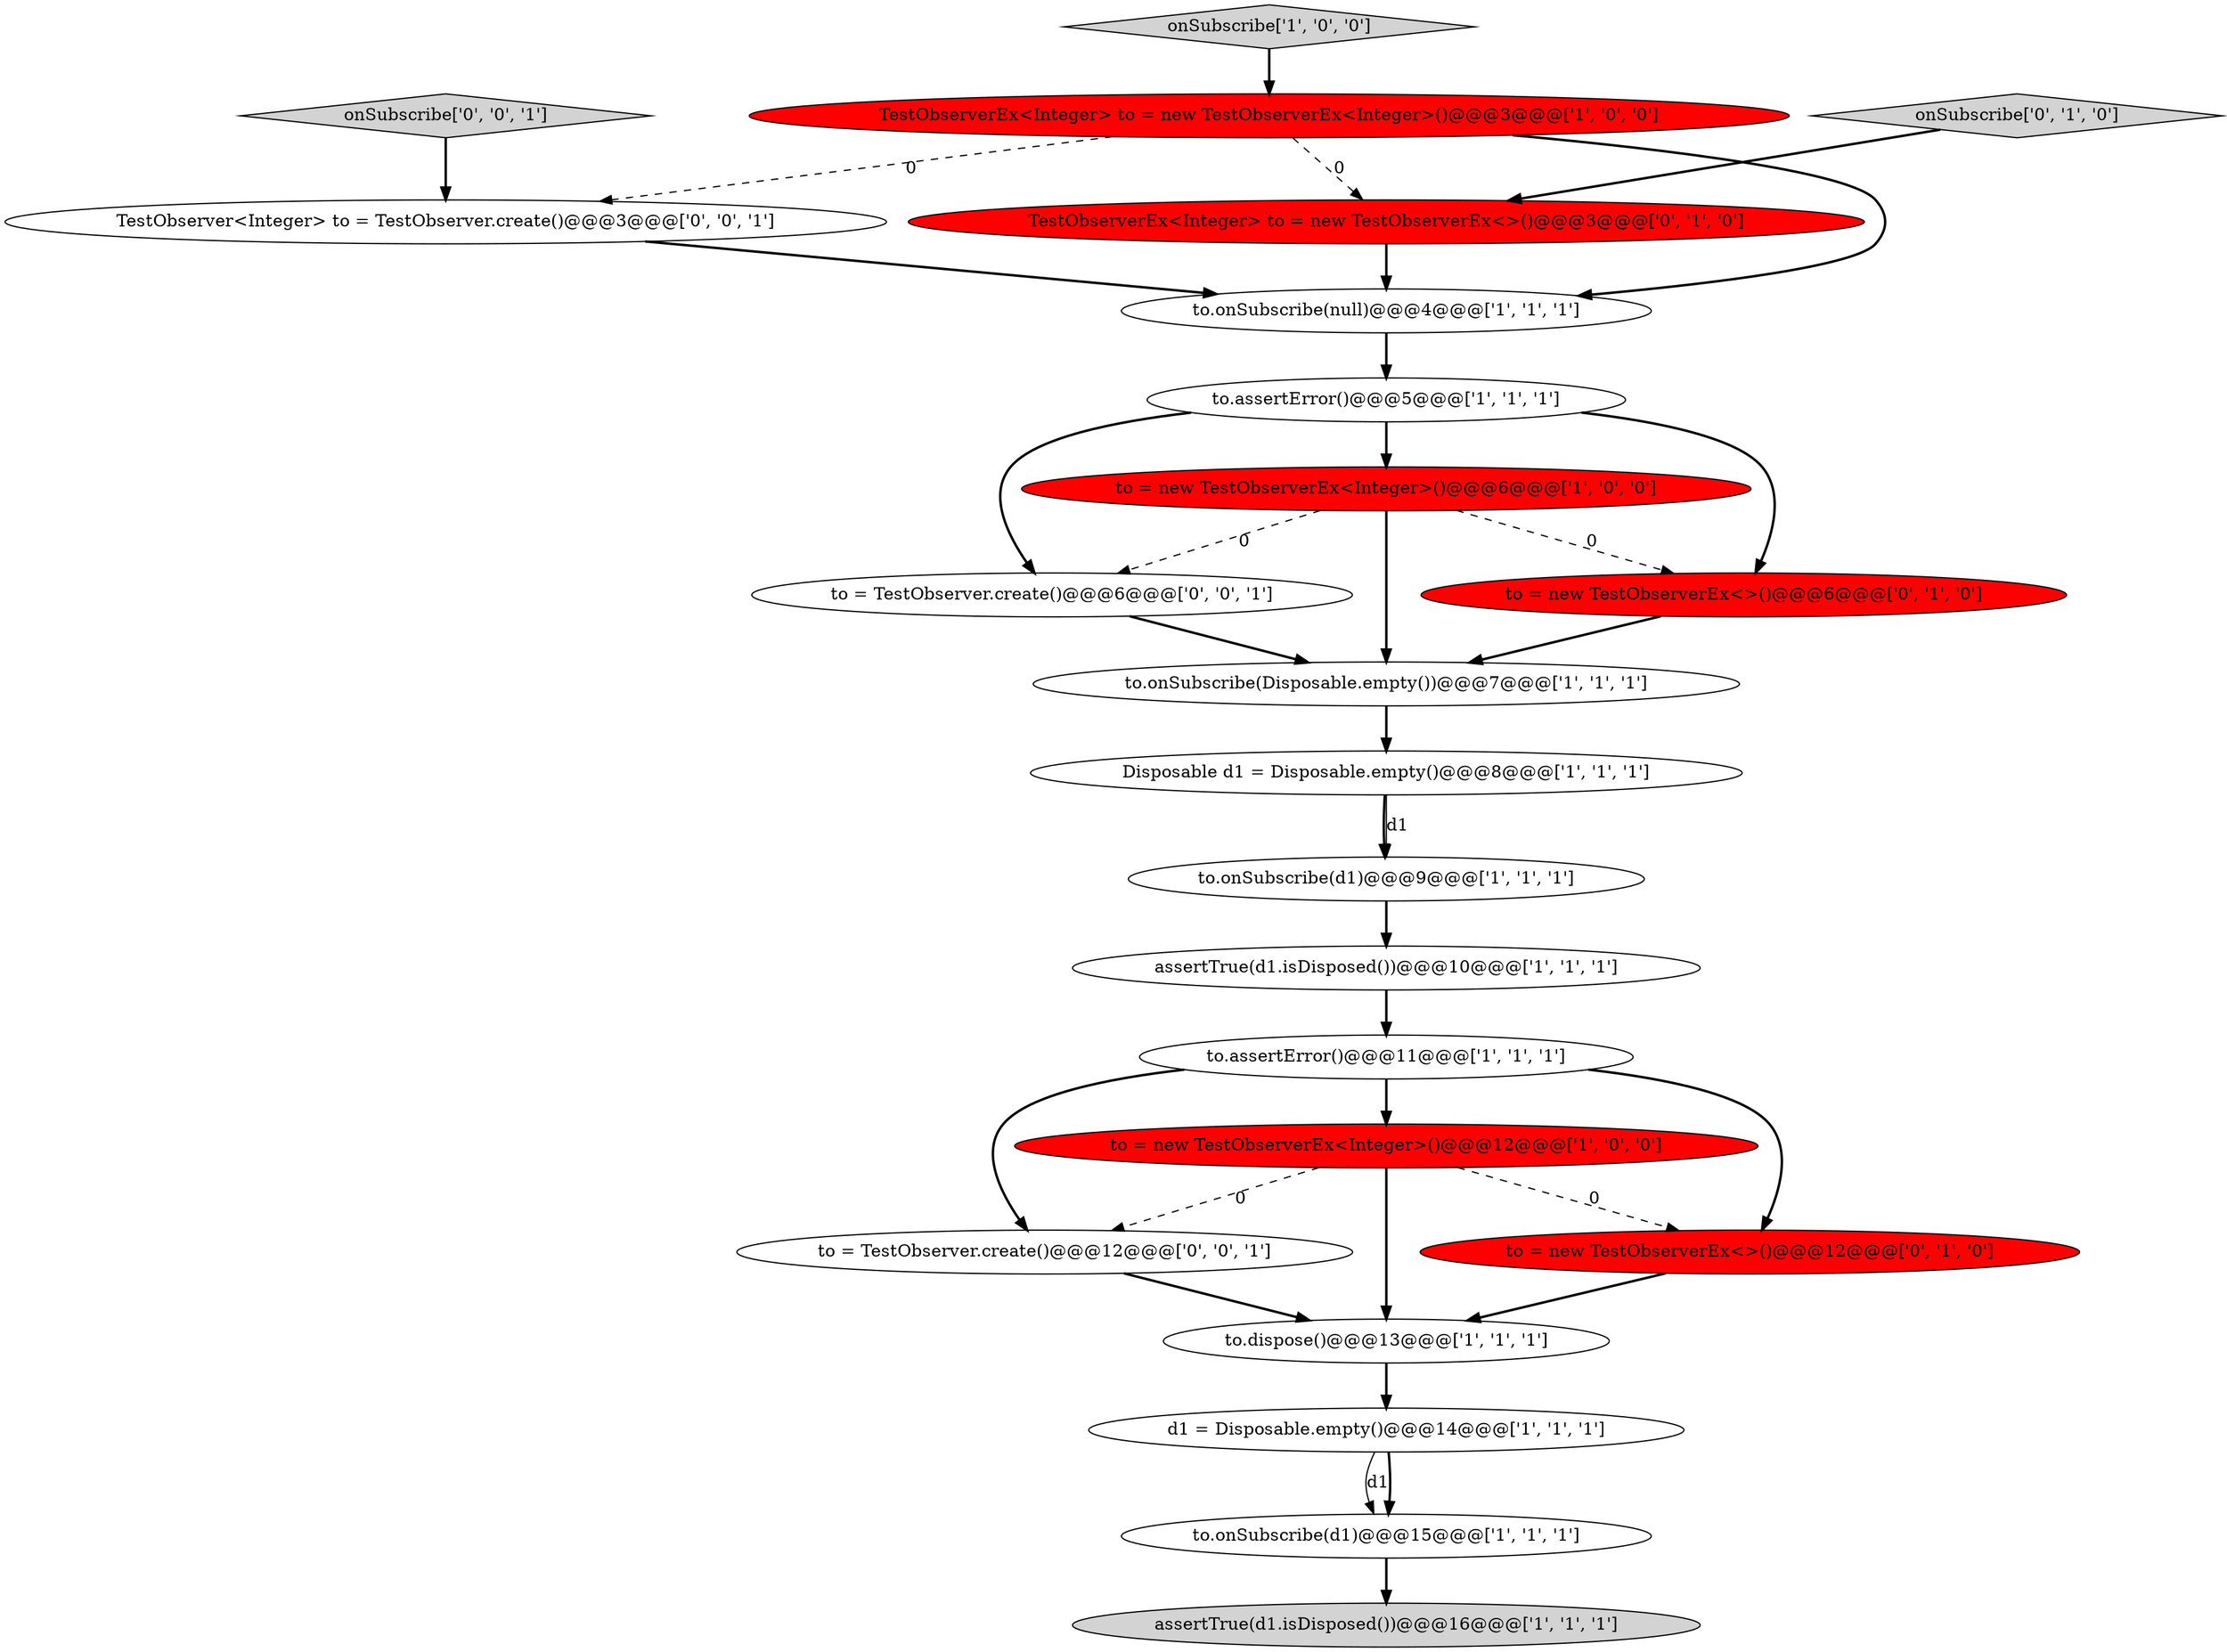 digraph {
10 [style = filled, label = "to.assertError()@@@5@@@['1', '1', '1']", fillcolor = white, shape = ellipse image = "AAA0AAABBB1BBB"];
12 [style = filled, label = "to.dispose()@@@13@@@['1', '1', '1']", fillcolor = white, shape = ellipse image = "AAA0AAABBB1BBB"];
6 [style = filled, label = "d1 = Disposable.empty()@@@14@@@['1', '1', '1']", fillcolor = white, shape = ellipse image = "AAA0AAABBB1BBB"];
1 [style = filled, label = "to = new TestObserverEx<Integer>()@@@12@@@['1', '0', '0']", fillcolor = red, shape = ellipse image = "AAA1AAABBB1BBB"];
13 [style = filled, label = "to.assertError()@@@11@@@['1', '1', '1']", fillcolor = white, shape = ellipse image = "AAA0AAABBB1BBB"];
9 [style = filled, label = "onSubscribe['1', '0', '0']", fillcolor = lightgray, shape = diamond image = "AAA0AAABBB1BBB"];
0 [style = filled, label = "assertTrue(d1.isDisposed())@@@16@@@['1', '1', '1']", fillcolor = lightgray, shape = ellipse image = "AAA0AAABBB1BBB"];
17 [style = filled, label = "to = new TestObserverEx<>()@@@12@@@['0', '1', '0']", fillcolor = red, shape = ellipse image = "AAA1AAABBB2BBB"];
5 [style = filled, label = "to.onSubscribe(d1)@@@15@@@['1', '1', '1']", fillcolor = white, shape = ellipse image = "AAA0AAABBB1BBB"];
8 [style = filled, label = "assertTrue(d1.isDisposed())@@@10@@@['1', '1', '1']", fillcolor = white, shape = ellipse image = "AAA0AAABBB1BBB"];
18 [style = filled, label = "onSubscribe['0', '1', '0']", fillcolor = lightgray, shape = diamond image = "AAA0AAABBB2BBB"];
4 [style = filled, label = "to.onSubscribe(d1)@@@9@@@['1', '1', '1']", fillcolor = white, shape = ellipse image = "AAA0AAABBB1BBB"];
3 [style = filled, label = "to.onSubscribe(Disposable.empty())@@@7@@@['1', '1', '1']", fillcolor = white, shape = ellipse image = "AAA0AAABBB1BBB"];
20 [style = filled, label = "onSubscribe['0', '0', '1']", fillcolor = lightgray, shape = diamond image = "AAA0AAABBB3BBB"];
14 [style = filled, label = "to.onSubscribe(null)@@@4@@@['1', '1', '1']", fillcolor = white, shape = ellipse image = "AAA0AAABBB1BBB"];
22 [style = filled, label = "TestObserver<Integer> to = TestObserver.create()@@@3@@@['0', '0', '1']", fillcolor = white, shape = ellipse image = "AAA0AAABBB3BBB"];
16 [style = filled, label = "TestObserverEx<Integer> to = new TestObserverEx<>()@@@3@@@['0', '1', '0']", fillcolor = red, shape = ellipse image = "AAA1AAABBB2BBB"];
2 [style = filled, label = "Disposable d1 = Disposable.empty()@@@8@@@['1', '1', '1']", fillcolor = white, shape = ellipse image = "AAA0AAABBB1BBB"];
19 [style = filled, label = "to = TestObserver.create()@@@12@@@['0', '0', '1']", fillcolor = white, shape = ellipse image = "AAA0AAABBB3BBB"];
7 [style = filled, label = "TestObserverEx<Integer> to = new TestObserverEx<Integer>()@@@3@@@['1', '0', '0']", fillcolor = red, shape = ellipse image = "AAA1AAABBB1BBB"];
21 [style = filled, label = "to = TestObserver.create()@@@6@@@['0', '0', '1']", fillcolor = white, shape = ellipse image = "AAA0AAABBB3BBB"];
11 [style = filled, label = "to = new TestObserverEx<Integer>()@@@6@@@['1', '0', '0']", fillcolor = red, shape = ellipse image = "AAA1AAABBB1BBB"];
15 [style = filled, label = "to = new TestObserverEx<>()@@@6@@@['0', '1', '0']", fillcolor = red, shape = ellipse image = "AAA1AAABBB2BBB"];
10->15 [style = bold, label=""];
19->12 [style = bold, label=""];
11->15 [style = dashed, label="0"];
7->16 [style = dashed, label="0"];
1->19 [style = dashed, label="0"];
6->5 [style = solid, label="d1"];
14->10 [style = bold, label=""];
10->21 [style = bold, label=""];
9->7 [style = bold, label=""];
15->3 [style = bold, label=""];
12->6 [style = bold, label=""];
2->4 [style = bold, label=""];
13->1 [style = bold, label=""];
20->22 [style = bold, label=""];
7->14 [style = bold, label=""];
6->5 [style = bold, label=""];
13->17 [style = bold, label=""];
13->19 [style = bold, label=""];
17->12 [style = bold, label=""];
1->17 [style = dashed, label="0"];
3->2 [style = bold, label=""];
5->0 [style = bold, label=""];
11->3 [style = bold, label=""];
1->12 [style = bold, label=""];
2->4 [style = solid, label="d1"];
4->8 [style = bold, label=""];
16->14 [style = bold, label=""];
22->14 [style = bold, label=""];
11->21 [style = dashed, label="0"];
7->22 [style = dashed, label="0"];
8->13 [style = bold, label=""];
21->3 [style = bold, label=""];
10->11 [style = bold, label=""];
18->16 [style = bold, label=""];
}
